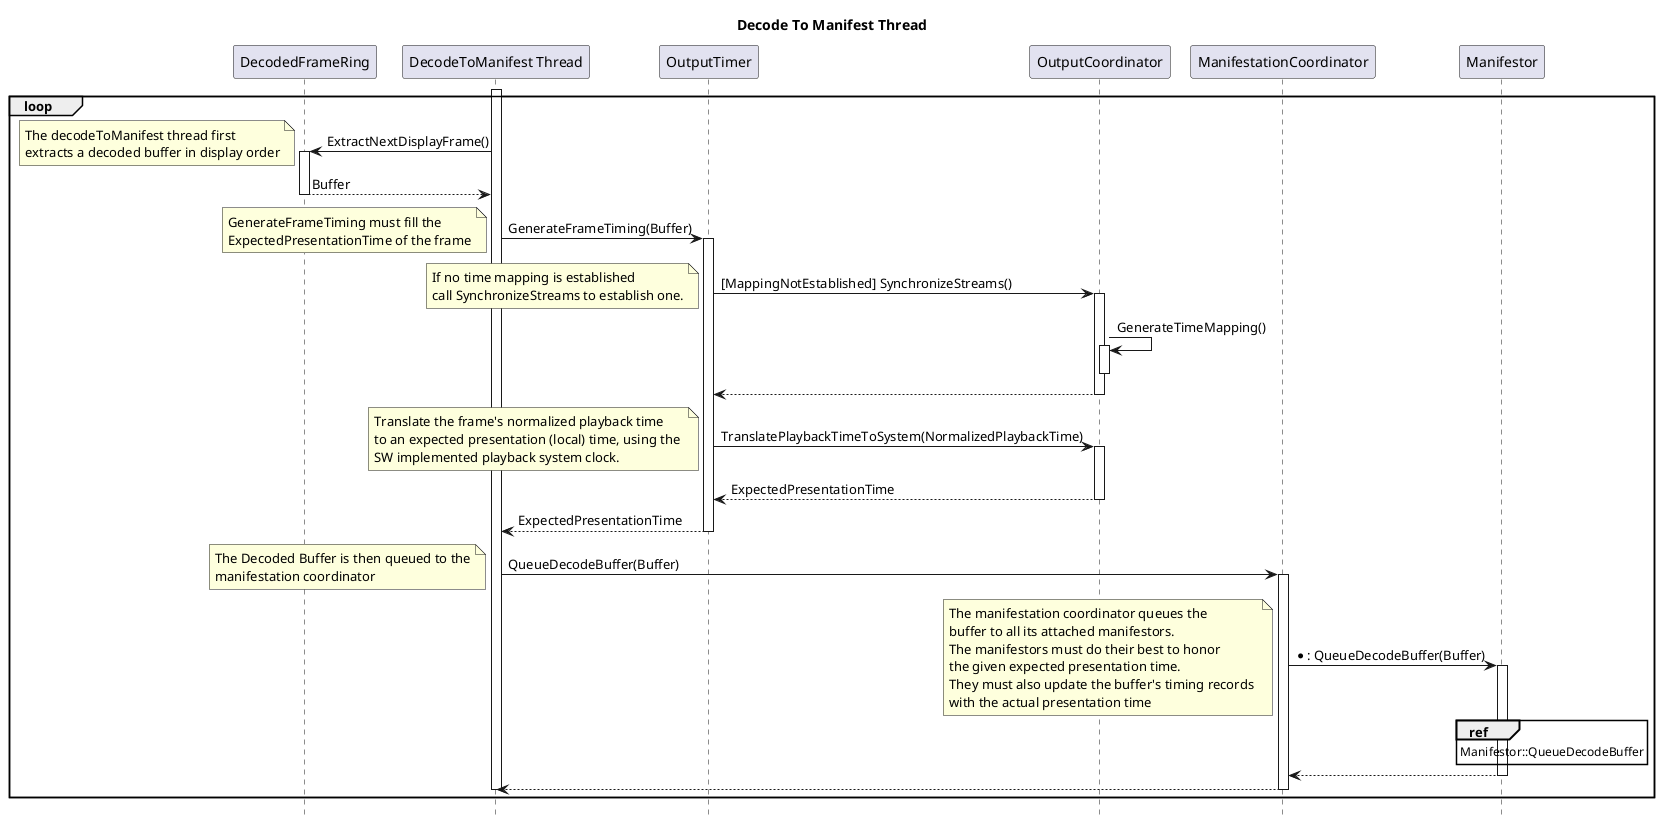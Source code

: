@startuml

title Decode To Manifest Thread

hide footbox

participant "DecodedFrameRing" as decodedFrameRing
participant "DecodeToManifest Thread" as decodeToManifestThread
participant "OutputTimer" as outputTimer
participant "OutputCoordinator" as outputCoordinator
participant "ManifestationCoordinator" as manifestationCoordinator
participant "Manifestor" as manifestor

loop
    activate decodeToManifestThread
    decodedFrameRing <- decodeToManifestThread: ExtractNextDisplayFrame()
    note left
        The decodeToManifest thread first 
        extracts a decoded buffer in display order
    end note
    activate decodedFrameRing
    decodedFrameRing --> decodeToManifestThread: Buffer
    deactivate decodedFrameRing

    decodeToManifestThread -> outputTimer: GenerateFrameTiming(Buffer)
    note left 
        GenerateFrameTiming must fill the 
        ExpectedPresentationTime of the frame
    end note
    activate outputTimer

    outputTimer -> outputCoordinator: [MappingNotEstablished] SynchronizeStreams()
    note left
        If no time mapping is established
        call SynchronizeStreams to establish one.
    end note
    activate outputCoordinator
    outputCoordinator -> outputCoordinator: GenerateTimeMapping()
    activate outputCoordinator
    deactivate outputCoordinator
    outputTimer <-- outputCoordinator
    deactivate outputCoordinator

    outputTimer -> outputCoordinator: TranslatePlaybackTimeToSystem(NormalizedPlaybackTime)
    note left 
        Translate the frame's normalized playback time 
        to an expected presentation (local) time, using the 
        SW implemented playback system clock.
    end note
    activate outputCoordinator
    outputTimer <-- outputCoordinator: ExpectedPresentationTime
    deactivate outputCoordinator


    decodeToManifestThread <-- outputTimer: ExpectedPresentationTime
    deactivate outputTimer

    decodeToManifestThread -> manifestationCoordinator: QueueDecodeBuffer(Buffer)
    note left
        The Decoded Buffer is then queued to the
        manifestation coordinator
    end note
    activate manifestationCoordinator

    manifestationCoordinator -> manifestor: *: QueueDecodeBuffer(Buffer)
    note left
        The manifestation coordinator queues the
        buffer to all its attached manifestors.
        The manifestors must do their best to honor
        the given expected presentation time. 
        They must also update the buffer's timing records 
        with the actual presentation time
    end note
    activate manifestor
    ref over manifestor
        Manifestor::QueueDecodeBuffer
    end ref
    manifestationCoordinator <-- manifestor
    deactivate manifestor

    decodeToManifestThread <-- manifestationCoordinator
    deactivate manifestationCoordinator

    deactivate decodeToManifestThread

    
end
    
@enduml
